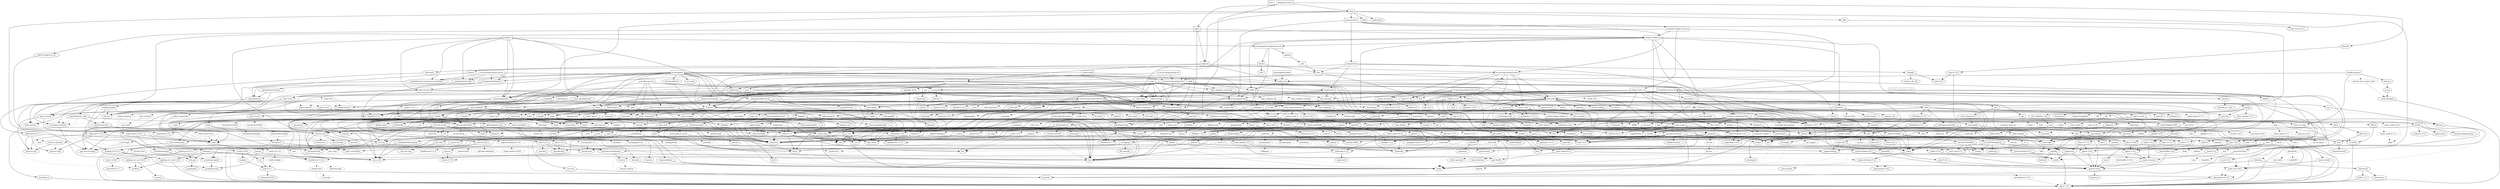 digraph {
    0 [ label = "tests" shape = box]
    1 [ label = "catalyst-toolbox" shape = box]
    2 [ label = "chain-addr" shape = box]
    3 [ label = "chain-core" shape = box]
    4 [ label = "chain-ser" shape = box]
    5 [ label = "chain-crypto" shape = box]
    6 [ label = "typed-bytes" shape = box]
    7 [ label = "chain-impl-mockchain" shape = box]
    8 [ label = "cardano-legacy-address" shape = box]
    9 [ label = "chain-time" shape = box]
    10 [ label = "chain-vote" shape = box]
    11 [ label = "imhamt" shape = box]
    12 [ label = "sparse-array" shape = box]
    13 [ label = "chain-storage" shape = box]
    14 [ label = "jcli" shape = box]
    15 [ label = "jormungandr-lib" shape = box]
    16 [ label = "jormungandr-automation" shape = box]
    17 [ label = "jortestkit" shape = box]
    18 [ label = "jormungandr-integration-tests" shape = box]
    19 [ label = "hersir" shape = box]
    20 [ label = "thor" shape = box]
    21 [ label = "loki" shape = box]
    22 [ label = "mjolnir" shape = box]
    23 [ label = "snapshot-lib" shape = box]
    24 [ label = "symmetric-cipher" shape = box]
    25 [ label = "vit-servicing-station-lib" shape = box]
    26 [ label = "event-db" shape = box]
    27 [ label = "vit-servicing-station-tests" shape = box]
    28 [ label = "wallet" shape = box]
    29 [ label = "chain-path-derivation" shape = box]
    30 [ label = "hdkeygen" shape = box]
    31 [ label = "chain-network" shape = box]
    32 [ label = "jormungandrwallet" shape = box]
    33 [ label = "wallet-core" shape = box]
    34 [ label = "wallet-wasm-js" shape = box]
    35 [ label = "wallet-uniffi" shape = box]
    36 [ label = "jormungandr" shape = box]
    37 [ label = "explorer" shape = box]
    38 [ label = "settings" shape = box]
    39 [ label = "blockchain" shape = box]
    40 [ label = "vit-servicing-station-cli" shape = box]
    41 [ label = "vit-servicing-station-server" shape = box]
    42 [ label = "iapyx" shape = box]
    43 [ label = "valgrind" shape = box]
    44 [ label = "vitup" shape = box]
    45 [ label = "mainnet-lib" shape = box]
    46 [ label = "mainnet-tools" shape = box]
    47 [ label = "scheduler-service-lib" shape = box]
    48 [ label = "signals-handler" shape = box]
    49 [ label = "snapshot-trigger-service" shape = box]
    50 [ label = "voting_tools_rs" shape = box]
    51 [ label = "integration-tests" shape = box]
    52 [ label = "cat-data-service" shape = box]
    53 [ label = "audit" shape = box]
    54 [ label = "vit-servicing-station-cli-f10" shape = box]
    55 [ label = "vit-servicing-station-lib-f10" shape = box]
    56 [ label = "vit-servicing-station-server-f10" shape = box]
    57 [ label = "vit-servicing-station-tests-f10" shape = box]
    58 [ label = "sign" shape = box]
    59 [ label = "assert_fs" ]
    60 [ label = "bech32 0.8.1" ]
    61 [ label = "clap 4.5.0" ]
    62 [ label = "color-eyre" ]
    63 [ label = "csv" ]
    64 [ label = "fraction" ]
    65 [ label = "futures" ]
    66 [ label = "gag" ]
    67 [ label = "governor" ]
    68 [ label = "graphql_client" ]
    69 [ label = "hex" ]
    70 [ label = "image" ]
    71 [ label = "itertools 0.10.5" ]
    72 [ label = "once_cell" ]
    73 [ label = "qrcode" ]
    74 [ label = "quircs" ]
    75 [ label = "rand 0.8.5" ]
    76 [ label = "rand_chacha 0.3.1" ]
    77 [ label = "rayon" ]
    78 [ label = "regex" ]
    79 [ label = "reqwest" ]
    80 [ label = "rust_decimal" ]
    81 [ label = "serde" ]
    82 [ label = "serde_json" ]
    83 [ label = "serde_yaml 0.9.31" ]
    84 [ label = "sscanf" ]
    85 [ label = "thiserror" ]
    86 [ label = "time" ]
    87 [ label = "tokio" ]
    88 [ label = "tracing" ]
    89 [ label = "tracing-subscriber" ]
    90 [ label = "url" ]
    91 [ label = "cryptoxide 0.4.4" ]
    92 [ label = "proptest" ]
    93 [ label = "quickcheck" ]
    94 [ label = "curve25519-dalek-ng" ]
    95 [ label = "ed25519-bip32 0.4.1" ]
    96 [ label = "ed25519-dalek" ]
    97 [ label = "generic-array" ]
    98 [ label = "rand_core 0.6.4" ]
    99 [ label = "sha2 0.10.8" ]
    100 [ label = "lazy_static" ]
    101 [ label = "strum 0.24.1" ]
    102 [ label = "cbor_event" ]
    103 [ label = "base64 0.21.7" ]
    104 [ label = "const_format" ]
    105 [ label = "criterion" style = dashed]
    106 [ label = "data-pile" ]
    107 [ label = "sled" ]
    108 [ label = "tempfile" ]
    109 [ label = "base64 0.13.1" ]
    110 [ label = "bincode" ]
    111 [ label = "bytes" ]
    112 [ label = "clap_complete" ]
    113 [ label = "gtmpl" ]
    114 [ label = "rpassword" ]
    115 [ label = "serde_yaml 0.8.26" ]
    116 [ label = "http 0.2.11" ]
    117 [ label = "humantime" ]
    118 [ label = "parity-multiaddr" ]
    119 [ label = "serde_with" ]
    120 [ label = "assert_cmd" ]
    121 [ label = "bytesize" ]
    122 [ label = "custom_debug" ]
    123 [ label = "flate2" ]
    124 [ label = "fs_extra" ]
    125 [ label = "json" ]
    126 [ label = "keynesis" ]
    127 [ label = "log" ]
    128 [ label = "netstat2" ]
    129 [ label = "os_info" ]
    130 [ label = "poldercast" ]
    131 [ label = "predicates 2.1.5" ]
    132 [ label = "prost 0.9.0" ]
    133 [ label = "semver" ]
    134 [ label = "sysinfo" ]
    135 [ label = "tar" ]
    136 [ label = "tokio-stream" ]
    137 [ label = "tonic 0.6.2" ]
    138 [ label = "warp" ]
    139 [ label = "zip" ]
    140 [ label = "console" ]
    141 [ label = "dialoguer" ]
    142 [ label = "indicatif" ]
    143 [ label = "sha-1" ]
    144 [ label = "sha2 0.9.9" ]
    145 [ label = "bech32 0.7.3" ]
    146 [ label = "yaml-rust" ]
    147 [ label = "ctrlc" ]
    148 [ label = "slave-pool" ]
    149 [ label = "cocoon" ]
    150 [ label = "dirs" ]
    151 [ label = "serde_test" style = dashed]
    152 [ label = "zeroize" ]
    153 [ label = "diesel" ]
    154 [ label = "diesel_migrations" ]
    155 [ label = "dotenv" ]
    156 [ label = "http-zipkin" ]
    157 [ label = "notify" ]
    158 [ label = "r2d2" ]
    159 [ label = "simplelog 0.8.0" ]
    160 [ label = "tracing-futures" ]
    161 [ label = "bb8" ]
    162 [ label = "bb8-postgres" ]
    163 [ label = "chrono" ]
    164 [ label = "dotenvy" ]
    165 [ label = "tokio-postgres" ]
    166 [ label = "cfg-if 0.1.10" ]
    167 [ label = "dyn-clone" ]
    168 [ label = "fake" ]
    169 [ label = "hyper" ]
    170 [ label = "postgres" ]
    171 [ label = "pretty_assertions" ]
    172 [ label = "rand 0.7.3" ]
    173 [ label = "rand_core 0.5.1" ]
    174 [ label = "refinery" ]
    175 [ label = "hashlink" ]
    176 [ label = "http-body" ]
    177 [ label = "pin-project" ]
    178 [ label = "clear_on_drop" ]
    179 [ label = "console_error_panic_hook" style = dashed]
    180 [ label = "getrandom 0.2.12" ]
    181 [ label = "js-sys" ]
    182 [ label = "wasm-bindgen" ]
    183 [ label = "web-sys" ]
    184 [ label = "uniffi" ]
    185 [ label = "arc-swap" ]
    186 [ label = "jsonrpsee-core" ]
    187 [ label = "jsonrpsee-http-server" ]
    188 [ label = "linked-hash-map" ]
    189 [ label = "local-ip-address" ]
    190 [ label = "lru" ]
    191 [ label = "opentelemetry" ]
    192 [ label = "opentelemetry-otlp" ]
    193 [ label = "opentelemetry-semantic-conventions" ]
    194 [ label = "prometheus" style = dashed]
    195 [ label = "tokio-util 0.6.10" ]
    196 [ label = "tracing-appender" ]
    197 [ label = "tracing-opentelemetry" ]
    198 [ label = "trust-dns-resolver" ]
    199 [ label = "anyhow" ]
    200 [ label = "async-graphql" ]
    201 [ label = "async-graphql-warp" ]
    202 [ label = "futures-channel" ]
    203 [ label = "futures-util" ]
    204 [ label = "ed25519-bip32 0.3.2" ]
    205 [ label = "prettytable-rs" ]
    206 [ label = "warp-reverse-proxy" ]
    207 [ label = "diffy" ]
    208 [ label = "glob" ]
    209 [ label = "path-slash" ]
    210 [ label = "rustls 0.20.9" ]
    211 [ label = "rustls-pemfile" ]
    212 [ label = "tempdir" ]
    213 [ label = "tokio-rustls 0.23.4" ]
    214 [ label = "uuid 0.8.2" ]
    215 [ label = "walkdir" ]
    216 [ label = "cardano-serialization-lib" ]
    217 [ label = "pharos" ]
    218 [ label = "job_scheduler_ng" ]
    219 [ label = "num-traits" ]
    220 [ label = "uuid 1.7.0" ]
    221 [ label = "bytekind" ]
    222 [ label = "cddl" ]
    223 [ label = "ciborium" ]
    224 [ label = "dashmap" ]
    225 [ label = "microtype" ]
    226 [ label = "nonempty" ]
    227 [ label = "validity" ]
    228 [ label = "cfg-if 1.0.0" ]
    229 [ label = "libmath" ]
    230 [ label = "rand_chacha 0.2.2" ]
    231 [ label = "axum" ]
    232 [ label = "metrics" ]
    233 [ label = "metrics-exporter-prometheus" ]
    234 [ label = "tower-http" ]
    235 [ label = "clap_complete_command" ]
    236 [ label = "base64 0.12.3" ]
    237 [ label = "structopt" ]
    238 [ label = "itertools 0.9.0" ]
    239 [ label = "strum 0.21.0" ]
    240 [ label = "anstyle" ]
    241 [ label = "doc-comment" ]
    242 [ label = "globwalk" ]
    243 [ label = "predicates 3.1.0" ]
    244 [ label = "predicates-core" ]
    245 [ label = "predicates-tree" ]
    246 [ label = "clap_builder" ]
    247 [ label = "backtrace" ]
    248 [ label = "color-spantrace" style = dashed]
    249 [ label = "eyre" ]
    250 [ label = "indenter" ]
    251 [ label = "owo-colors" ]
    252 [ label = "tracing-error" style = dashed]
    253 [ label = "csv-core" ]
    254 [ label = "itoa" ]
    255 [ label = "ryu" ]
    256 [ label = "num" ]
    257 [ label = "futures-core" ]
    258 [ label = "futures-executor" ]
    259 [ label = "futures-io" ]
    260 [ label = "futures-sink" ]
    261 [ label = "futures-task" ]
    262 [ label = "filedescriptor" ]
    263 [ label = "futures-timer" style = dashed]
    264 [ label = "no-std-compat" ]
    265 [ label = "nonzero_ext" ]
    266 [ label = "parking_lot 0.12.1" ]
    267 [ label = "smallvec" ]
    268 [ label = "bytemuck" ]
    269 [ label = "byteorder" ]
    270 [ label = "color_quant" ]
    271 [ label = "gif" style = dashed]
    272 [ label = "jpeg-decoder" style = dashed]
    273 [ label = "num-iter" ]
    274 [ label = "num-rational 0.3.2" ]
    275 [ label = "png" style = dashed]
    276 [ label = "scoped_threadpool" style = dashed]
    277 [ label = "tiff" style = dashed]
    278 [ label = "either" ]
    279 [ label = "checked_int_cast" ]
    280 [ label = "ppv-lite86" ]
    281 [ label = "rayon-core" ]
    282 [ label = "aho-corasick" ]
    283 [ label = "memchr" ]
    284 [ label = "regex-automata 0.4.5" ]
    285 [ label = "regex-syntax 0.8.2" ]
    286 [ label = "serde_urlencoded" ]
    287 [ label = "sync_wrapper" ]
    288 [ label = "tower-service" ]
    289 [ label = "arrayvec 0.7.4" ]
    290 [ label = "borsh" style = dashed]
    291 [ label = "rkyv" style = dashed]
    292 [ label = "indexmap 2.2.3" ]
    293 [ label = "unsafe-libyaml" ]
    294 [ label = "deranged" ]
    295 [ label = "num-conv" ]
    296 [ label = "powerfmt" ]
    297 [ label = "time-core" ]
    298 [ label = "mio" style = dashed]
    299 [ label = "num_cpus" style = dashed]
    300 [ label = "pin-project-lite" ]
    301 [ label = "tracing-core" ]
    302 [ label = "matchers" style = dashed]
    303 [ label = "nu-ansi-term" style = dashed]
    304 [ label = "sharded-slab" style = dashed]
    305 [ label = "thread_local" style = dashed]
    306 [ label = "tracing-log 0.2.0" style = dashed]
    307 [ label = "tracing-serde" style = dashed]
    308 [ label = "form_urlencoded" ]
    309 [ label = "idna 0.5.0" ]
    310 [ label = "percent-encoding" ]
    311 [ label = "bit-set" style = dashed]
    312 [ label = "bit-vec" style = dashed]
    313 [ label = "bitflags 2.4.2" ]
    314 [ label = "rand_xorshift" ]
    315 [ label = "rusty-fork" style = dashed]
    316 [ label = "unarray" ]
    317 [ label = "env_logger" style = dashed]
    318 [ label = "digest 0.9.0" ]
    319 [ label = "subtle-ng" ]
    320 [ label = "curve25519-dalek" ]
    321 [ label = "ed25519" ]
    322 [ label = "typenum" ]
    323 [ label = "digest 0.10.7" ]
    324 [ label = "atty" style = dashed]
    325 [ label = "cast" style = dashed]
    326 [ label = "clap 2.34.0" ]
    327 [ label = "criterion-plot" style = dashed]
    328 [ label = "oorandom" style = dashed]
    329 [ label = "plotters" style = dashed]
    330 [ label = "serde_cbor" style = dashed]
    331 [ label = "tinytemplate" style = dashed]
    332 [ label = "memmap2" ]
    333 [ label = "crc32fast" ]
    334 [ label = "crossbeam-epoch" ]
    335 [ label = "crossbeam-utils" ]
    336 [ label = "fxhash" ]
    337 [ label = "libc" ]
    338 [ label = "parking_lot 0.11.2" ]
    339 [ label = "fastrand" ]
    340 [ label = "gtmpl_value" ]
    341 [ label = "indexmap 1.9.3" ]
    342 [ label = "fnv" ]
    343 [ label = "arrayref" ]
    344 [ label = "bs58" ]
    345 [ label = "data-encoding" ]
    346 [ label = "multihash" ]
    347 [ label = "static_assertions" ]
    348 [ label = "unsigned-varint 0.7.2" ]
    349 [ label = "bstr" ]
    350 [ label = "wait-timeout" ]
    351 [ label = "miniz_oxide 0.7.2" style = dashed]
    352 [ label = "cryptoxide 0.3.6" ]
    353 [ label = "bitflags 1.3.2" ]
    354 [ label = "difflib" style = dashed]
    355 [ label = "float-cmp" style = dashed]
    356 [ label = "normalize-line-endings" style = dashed]
    357 [ label = "filetime" ]
    358 [ label = "tokio-util 0.7.10" ]
    359 [ label = "async-stream" ]
    360 [ label = "h2" style = dashed]
    361 [ label = "hyper-timeout" style = dashed]
    362 [ label = "tower" ]
    363 [ label = "tower-layer" ]
    364 [ label = "headers" ]
    365 [ label = "mime" ]
    366 [ label = "mime_guess" ]
    367 [ label = "multer" ]
    368 [ label = "scoped-tls" ]
    369 [ label = "tokio-rustls 0.24.1" style = dashed]
    370 [ label = "tokio-tungstenite" style = dashed]
    371 [ label = "aes 0.8.4" style = dashed]
    372 [ label = "bzip2" style = dashed]
    373 [ label = "constant_time_eq" style = dashed]
    374 [ label = "hmac 0.12.1" ]
    375 [ label = "pbkdf2 0.11.0" style = dashed]
    376 [ label = "sha1" ]
    377 [ label = "zstd" style = dashed]
    378 [ label = "unicode-width" ]
    379 [ label = "shell-words" ]
    380 [ label = "number_prefix" ]
    381 [ label = "block-buffer 0.9.0" ]
    382 [ label = "opaque-debug" ]
    383 [ label = "crossbeam-channel" ]
    384 [ label = "aes-gcm" ]
    385 [ label = "chacha20poly1305" ]
    386 [ label = "hmac 0.11.0" ]
    387 [ label = "pbkdf2 0.9.0" ]
    388 [ label = "dirs-sys" ]
    389 [ label = "libsqlite3-sys" style = dashed]
    390 [ label = "pq-sys" style = dashed]
    391 [ label = "migrations_internals" ]
    392 [ label = "zipkin" ]
    393 [ label = "scheduled-thread-pool" ]
    394 [ label = "termcolor" ]
    395 [ label = "fallible-iterator" ]
    396 [ label = "phf" ]
    397 [ label = "postgres-protocol" ]
    398 [ label = "postgres-types" ]
    399 [ label = "whoami" ]
    400 [ label = "deunicode" ]
    401 [ label = "http 1.0.0" style = dashed]
    402 [ label = "url-escape" style = dashed]
    403 [ label = "httparse" ]
    404 [ label = "httpdate" ]
    405 [ label = "socket2" style = dashed]
    406 [ label = "want" ]
    407 [ label = "ansi_term 0.11.0" ]
    408 [ label = "difference" ]
    409 [ label = "getrandom 0.1.16" style = dashed]
    410 [ label = "refinery-core" ]
    411 [ label = "hashbrown 0.14.3" ]
    412 [ label = "camino" ]
    413 [ label = "cargo_metadata" ]
    414 [ label = "beef" ]
    415 [ label = "jsonrpsee-types" ]
    416 [ label = "rustc-hash" style = dashed]
    417 [ label = "globset" ]
    418 [ label = "unicase" ]
    419 [ label = "hashbrown 0.12.3" ]
    420 [ label = "opentelemetry_api" ]
    421 [ label = "opentelemetry_sdk" ]
    422 [ label = "opentelemetry-proto" ]
    423 [ label = "prost 0.11.9" style = dashed]
    424 [ label = "tonic 0.8.3" style = dashed]
    425 [ label = "protobuf" style = dashed]
    426 [ label = "slab" style = dashed]
    427 [ label = "tracing-log 0.1.4" style = dashed]
    428 [ label = "lru-cache" ]
    429 [ label = "resolv-conf" style = dashed]
    430 [ label = "trust-dns-proto" ]
    431 [ label = "async-graphql-parser" ]
    432 [ label = "async-graphql-value" ]
    433 [ label = "fast_chemail" style = dashed]
    434 [ label = "pin-utils" ]
    435 [ label = "encode_unicode" ]
    436 [ label = "is-terminal" ]
    437 [ label = "term" ]
    438 [ label = "ansi_term 0.12.1" ]
    439 [ label = "ring 0.16.20" ]
    440 [ label = "sct" ]
    441 [ label = "webpki" ]
    442 [ label = "rand 0.4.6" ]
    443 [ label = "remove_dir_all" ]
    444 [ label = "same-file" ]
    445 [ label = "num-bigint" ]
    446 [ label = "num-integer" ]
    447 [ label = "schemars" ]
    448 [ label = "cron" ]
    449 [ label = "libm" style = dashed]
    450 [ label = "abnf_to_pest" ]
    451 [ label = "base16" ]
    452 [ label = "base64-url" style = dashed]
    453 [ label = "clap 3.2.25" style = dashed]
    454 [ label = "codespan-reporting" ]
    455 [ label = "hexf-parse" ]
    456 [ label = "itertools 0.11.0" ]
    457 [ label = "lexical-core" ]
    458 [ label = "pest_meta" ]
    459 [ label = "pest_vm" ]
    460 [ label = "regex-syntax 0.7.5" style = dashed]
    461 [ label = "simplelog 0.12.1" ]
    462 [ label = "uriparse" style = dashed]
    463 [ label = "ciborium-io" ]
    464 [ label = "ciborium-ll" ]
    465 [ label = "lock_api" ]
    466 [ label = "parking_lot_core 0.9.9" ]
    467 [ label = "secrecy" style = dashed]
    468 [ label = "rand 0.3.23" ]
    469 [ label = "axum-core" ]
    470 [ label = "matchit" ]
    471 [ label = "serde_path_to_error" style = dashed]
    472 [ label = "ahash 0.7.8" ]
    473 [ label = "ipnet" ]
    474 [ label = "metrics-util" ]
    475 [ label = "quanta" ]
    476 [ label = "http-range-header" ]
    477 [ label = "clap_complete_fig" style = dashed]
    478 [ label = "clap_complete_nushell" style = dashed]
    479 [ label = "ignore" ]
    480 [ label = "termtree" ]
    481 [ label = "anstream" style = dashed]
    482 [ label = "clap_lex 0.7.0" ]
    483 [ label = "strsim 0.11.0" style = dashed]
    484 [ label = "rustc-demangle" ]
    485 [ label = "num-complex" ]
    486 [ label = "num-rational 0.4.1" ]
    487 [ label = "weezl" style = dashed]
    488 [ label = "deflate" style = dashed]
    489 [ label = "miniz_oxide 0.3.7" style = dashed]
    490 [ label = "miniz_oxide 0.4.4" style = dashed]
    491 [ label = "crossbeam-deque" ]
    492 [ label = "bitvec" style = dashed]
    493 [ label = "bytecheck" style = dashed]
    494 [ label = "ptr_meta" style = dashed]
    495 [ label = "rend" style = dashed]
    496 [ label = "seahash" style = dashed]
    497 [ label = "tinyvec" ]
    498 [ label = "equivalent" ]
    499 [ label = "regex-automata 0.1.10" style = dashed]
    500 [ label = "overload" style = dashed]
    501 [ label = "unicode-bidi" ]
    502 [ label = "unicode-normalization" ]
    503 [ label = "quick-error" style = dashed]
    504 [ label = "subtle" ]
    505 [ label = "signature" ]
    506 [ label = "block-buffer 0.10.4" style = dashed]
    507 [ label = "crypto-common" ]
    508 [ label = "strsim 0.8.0" style = dashed]
    509 [ label = "textwrap 0.11.0" ]
    510 [ label = "vec_map" style = dashed]
    511 [ label = "plotters-backend" style = dashed]
    512 [ label = "plotters-svg" style = dashed]
    513 [ label = "half 1.8.2" style = dashed]
    514 [ label = "instant" ]
    515 [ label = "parking_lot_core 0.8.6" ]
    516 [ label = "unsigned-varint 0.5.1" ]
    517 [ label = "adler" style = dashed]
    518 [ label = "tokio-io-timeout" style = dashed]
    519 [ label = "headers-core" ]
    520 [ label = "encoding_rs" ]
    521 [ label = "spin" ]
    522 [ label = "rustls 0.21.10" style = dashed]
    523 [ label = "tungstenite" style = dashed]
    524 [ label = "cipher 0.4.4" ]
    525 [ label = "bzip2-sys" style = dashed]
    526 [ label = "password-hash" style = dashed]
    527 [ label = "zstd-safe" style = dashed]
    528 [ label = "aead 0.4.3" ]
    529 [ label = "aes 0.7.5" style = dashed]
    530 [ label = "cipher 0.3.0" ]
    531 [ label = "ctr" ]
    532 [ label = "ghash" ]
    533 [ label = "aead 0.5.2" ]
    534 [ label = "chacha20" ]
    535 [ label = "poly1305" ]
    536 [ label = "crypto-mac" ]
    537 [ label = "lazycell" ]
    538 [ label = "zipkin-types" ]
    539 [ label = "phf_shared" ]
    540 [ label = "md-5" ]
    541 [ label = "stringprep" ]
    542 [ label = "try-lock" ]
    543 [ label = "siphasher 1.0.0" ]
    544 [ label = "toml" ]
    545 [ label = "ahash 0.8.8" style = dashed]
    546 [ label = "allocator-api2" style = dashed]
    547 [ label = "cargo-platform" ]
    548 [ label = "hostname" style = dashed]
    549 [ label = "idna 0.2.3" ]
    550 [ label = "pest" ]
    551 [ label = "ascii_utils" style = dashed]
    552 [ label = "dirs-next" ]
    553 [ label = "untrusted 0.7.1" ]
    554 [ label = "ring 0.17.7" ]
    555 [ label = "untrusted 0.9.0" ]
    556 [ label = "nom" ]
    557 [ label = "abnf" ]
    558 [ label = "pretty" ]
    559 [ label = "clap_lex 0.2.4" style = dashed]
    560 [ label = "strsim 0.10.0" style = dashed]
    561 [ label = "textwrap 0.16.0" style = dashed]
    562 [ label = "lexical-parse-float" style = dashed]
    563 [ label = "lexical-parse-integer" style = dashed]
    564 [ label = "lexical-util" ]
    565 [ label = "lexical-write-float" style = dashed]
    566 [ label = "lexical-write-integer" style = dashed]
    567 [ label = "half 2.3.1" ]
    568 [ label = "scopeguard" ]
    569 [ label = "atomic-shim" style = dashed]
    570 [ label = "hashbrown 0.11.2" style = dashed]
    571 [ label = "sketches-ddsketch" style = dashed]
    572 [ label = "anstyle-parse" style = dashed]
    573 [ label = "anstyle-query" style = dashed]
    574 [ label = "colorchoice" style = dashed]
    575 [ label = "utf8parse" style = dashed]
    576 [ label = "adler32" style = dashed]
    577 [ label = "funty" style = dashed]
    578 [ label = "radium" style = dashed]
    579 [ label = "tap" style = dashed]
    580 [ label = "wyz" style = dashed]
    581 [ label = "simdutf8" style = dashed]
    582 [ label = "tinyvec_macros" style = dashed]
    583 [ label = "regex-syntax 0.6.29" style = dashed]
    584 [ label = "rustls-webpki" style = dashed]
    585 [ label = "utf-8" style = dashed]
    586 [ label = "inout" ]
    587 [ label = "base64ct" style = dashed]
    588 [ label = "zstd-sys" style = dashed]
    589 [ label = "polyval" ]
    590 [ label = "universal-hash 0.5.1" ]
    591 [ label = "siphasher 0.3.11" ]
    592 [ label = "finl_unicode" ]
    593 [ label = "serde_spanned" ]
    594 [ label = "toml_datetime" ]
    595 [ label = "toml_edit" style = dashed]
    596 [ label = "zerocopy" style = dashed]
    597 [ label = "match_cfg" style = dashed]
    598 [ label = "matches" ]
    599 [ label = "ucd-trie" ]
    600 [ label = "dirs-sys-next" ]
    601 [ label = "minimal-lexical" ]
    602 [ label = "abnf-core" ]
    603 [ label = "arrayvec 0.5.2" ]
    604 [ label = "typed-arena" ]
    605 [ label = "unicode-segmentation" ]
    606 [ label = "os_str_bytes" style = dashed]
    607 [ label = "universal-hash 0.4.1" ]
    608 [ label = "winnow" style = dashed]
    1 -> 62 [ ]
    1 -> 66 [ ]
    1 -> 67 [ ]
    1 -> 18 [ ]
    1 -> 73 [ ]
    1 -> 74 [ ]
    1 -> 84 [ ]
    1 -> 24 [ ]
    1 -> 25 [ style = dotted]
    1 -> 28 [ ]
    2 -> 3 [ ]
    2 -> 5 [ ]
    3 -> 4 [ ]
    4 -> 85 [ ]
    5 -> 60 [ ]
    5 -> 94 [ ]
    5 -> 95 [ ]
    5 -> 96 [ ]
    5 -> 69 [ ]
    5 -> 92 [ style = dotted]
    5 -> 93 [ style = dotted]
    5 -> 77 [ ]
    5 -> 99 [ ]
    5 -> 6 [ ]
    7 -> 8 [ ]
    7 -> 2 [ ]
    7 -> 9 [ ]
    7 -> 10 [ ]
    7 -> 11 [ ]
    7 -> 12 [ ]
    7 -> 101 [ ]
    7 -> 88 [ ]
    8 -> 102 [ ]
    8 -> 95 [ ]
    9 -> 3 [ ]
    9 -> 92 [ style = dotted]
    9 -> 93 [ style = dotted]
    10 -> 103 [ ]
    10 -> 3 [ ]
    10 -> 5 [ ]
    10 -> 104 [ ]
    11 -> 92 [ style = dotted]
    11 -> 85 [ ]
    13 -> 105 [ style = dotted]
    13 -> 106 [ ]
    13 -> 98 [ style = dotted]
    13 -> 107 [ ]
    13 -> 108 [ style = dotted]
    13 -> 85 [ ]
    14 -> 110 [ ]
    14 -> 112 [ ]
    14 -> 113 [ ]
    14 -> 15 [ ]
    14 -> 79 [ ]
    14 -> 114 [ ]
    14 -> 115 [ ]
    15 -> 7 [ ]
    15 -> 116 [ ]
    15 -> 117 [ ]
    15 -> 118 [ ]
    15 -> 119 [ ]
    16 -> 120 [ ]
    16 -> 13 [ ]
    16 -> 68 [ ]
    16 -> 14 [ ]
    16 -> 17 [ ]
    16 -> 125 [ ]
    16 -> 128 [ ]
    16 -> 130 [ ]
    16 -> 137 [ ]
    16 -> 89 [ ]
    17 -> 59 [ ]
    17 -> 109 [ ]
    17 -> 60 [ ]
    17 -> 121 [ ]
    17 -> 63 [ ]
    17 -> 122 [ ]
    17 -> 141 [ ]
    17 -> 124 [ ]
    17 -> 69 [ ]
    17 -> 117 [ ]
    17 -> 142 [ ]
    17 -> 129 [ ]
    17 -> 131 [ ]
    17 -> 79 [ ]
    17 -> 133 [ ]
    17 -> 115 [ ]
    17 -> 143 [ ]
    17 -> 144 [ ]
    17 -> 134 [ ]
    17 -> 135 [ ]
    17 -> 138 [ ]
    17 -> 139 [ ]
    18 -> 145 [ ]
    18 -> 19 [ ]
    18 -> 22 [ ]
    19 -> 147 [ ]
    19 -> 148 [ ]
    19 -> 20 [ ]
    20 -> 149 [ ]
    20 -> 150 [ ]
    20 -> 16 [ ]
    21 -> 20 [ ]
    22 -> 21 [ ]
    23 -> 64 [ ]
    23 -> 15 [ ]
    23 -> 79 [ ]
    23 -> 80 [ ]
    23 -> 151 [ style = dotted]
    23 -> 83 [ ]
    24 -> 91 [ ]
    24 -> 75 [ ]
    24 -> 85 [ ]
    24 -> 152 [ ]
    25 -> 61 [ ]
    25 -> 154 [ ]
    25 -> 155 [ ]
    25 -> 26 [ ]
    25 -> 156 [ ]
    25 -> 71 [ ]
    25 -> 157 [ ]
    25 -> 159 [ ]
    25 -> 23 [ ]
    25 -> 160 [ ]
    25 -> 89 [ ]
    25 -> 138 [ ]
    26 -> 162 [ ]
    26 -> 164 [ ]
    26 -> 80 [ ]
    26 -> 85 [ ]
    27 -> 120 [ ]
    27 -> 166 [ ]
    27 -> 167 [ ]
    27 -> 168 [ ]
    27 -> 17 [ ]
    27 -> 171 [ ]
    27 -> 174 [ ]
    27 -> 25 [ ]
    28 -> 175 [ ]
    28 -> 30 [ ]
    28 -> 71 [ ]
    28 -> 15 [ ]
    29 -> 85 [ ]
    30 -> 8 [ ]
    30 -> 2 [ ]
    30 -> 29 [ ]
    31 -> 5 [ ]
    31 -> 65 [ ]
    31 -> 85 [ ]
    31 -> 137 [ ]
    32 -> 33 [ ]
    33 -> 145 [ ]
    33 -> 24 [ ]
    33 -> 28 [ ]
    34 -> 178 [ ]
    34 -> 179 [ style = dotted]
    34 -> 33 [ ]
    34 -> 183 [ ]
    35 -> 184 [ ]
    35 -> 33 [ ]
    36 -> 185 [ ]
    36 -> 31 [ ]
    36 -> 13 [ ]
    36 -> 61 [ ]
    36 -> 156 [ ]
    36 -> 15 [ ]
    36 -> 187 [ ]
    36 -> 189 [ ]
    36 -> 192 [ ]
    36 -> 193 [ ]
    36 -> 130 [ ]
    36 -> 194 [ style = dotted]
    36 -> 79 [ ]
    36 -> 115 [ ]
    36 -> 196 [ ]
    36 -> 197 [ ]
    36 -> 198 [ ]
    36 -> 138 [ ]
    37 -> 199 [ ]
    37 -> 201 [ ]
    37 -> 31 [ ]
    37 -> 156 [ ]
    37 -> 18 [ ]
    37 -> 192 [ ]
    37 -> 193 [ ]
    37 -> 196 [ ]
    37 -> 197 [ ]
    38 -> 107 [ ]
    38 -> 85 [ ]
    39 -> 7 [ ]
    39 -> 190 [ ]
    40 -> 63 [ ]
    40 -> 25 [ ]
    41 -> 192 [ ]
    41 -> 193 [ ]
    41 -> 196 [ ]
    41 -> 197 [ ]
    41 -> 25 [ ]
    42 -> 1 [ ]
    42 -> 204 [ ]
    42 -> 205 [ ]
    42 -> 43 [ ]
    43 -> 16 [ ]
    43 -> 27 [ ]
    43 -> 33 [ ]
    43 -> 206 [ ]
    44 -> 207 [ ]
    44 -> 208 [ ]
    44 -> 46 [ ]
    44 -> 209 [ ]
    44 -> 213 [ ]
    44 -> 196 [ ]
    44 -> 214 [ ]
    44 -> 43 [ ]
    45 -> 216 [ ]
    45 -> 217 [ ]
    45 -> 23 [ ]
    45 -> 212 [ ]
    45 -> 20 [ ]
    46 -> 218 [ ]
    46 -> 45 [ ]
    46 -> 205 [ ]
    46 -> 49 [ ]
    46 -> 27 [ ]
    47 -> 163 [ ]
    47 -> 61 [ ]
    47 -> 65 [ ]
    47 -> 17 [ ]
    47 -> 220 [ ]
    48 -> 65 [ ]
    48 -> 87 [ ]
    49 -> 1 [ ]
    49 -> 47 [ ]
    49 -> 48 [ ]
    49 -> 50 [ ]
    50 -> 221 [ ]
    50 -> 216 [ ]
    50 -> 222 [ ]
    50 -> 61 [ ]
    50 -> 62 [ ]
    50 -> 224 [ ]
    50 -> 150 [ ]
    50 -> 225 [ ]
    50 -> 226 [ ]
    50 -> 92 [ ]
    50 -> 77 [ ]
    50 -> 80 [ ]
    50 -> 227 [ ]
    51 -> 42 [ ]
    51 -> 229 [ ]
    51 -> 230 [ ]
    51 -> 44 [ ]
    52 -> 231 [ ]
    52 -> 61 [ ]
    52 -> 26 [ ]
    52 -> 233 [ ]
    52 -> 119 [ ]
    52 -> 234 [ ]
    52 -> 89 [ ]
    53 -> 13 [ ]
    53 -> 235 [ ]
    53 -> 62 [ ]
    53 -> 115 [ ]
    53 -> 28 [ ]
    54 -> 63 [ ]
    54 -> 172 [ ]
    54 -> 108 [ ]
    54 -> 55 [ ]
    55 -> 236 [ ]
    55 -> 154 [ ]
    55 -> 155 [ ]
    55 -> 156 [ ]
    55 -> 238 [ ]
    55 -> 157 [ ]
    55 -> 159 [ ]
    55 -> 237 [ ]
    55 -> 239 [ ]
    55 -> 160 [ ]
    55 -> 89 [ ]
    55 -> 138 [ ]
    56 -> 196 [ ]
    56 -> 55 [ ]
    57 -> 120 [ ]
    57 -> 166 [ ]
    57 -> 7 [ ]
    57 -> 167 [ ]
    57 -> 168 [ ]
    57 -> 17 [ ]
    57 -> 171 [ ]
    57 -> 55 [ ]
    58 -> 13 [ ]
    58 -> 235 [ ]
    58 -> 62 [ ]
    58 -> 15 [ ]
    58 -> 79 [ ]
    58 -> 115 [ ]
    59 -> 241 [ ]
    59 -> 242 [ ]
    59 -> 243 [ ]
    59 -> 245 [ ]
    59 -> 108 [ ]
    61 -> 246 [ ]
    62 -> 247 [ ]
    62 -> 248 [ style = dotted]
    62 -> 249 [ ]
    63 -> 253 [ ]
    63 -> 254 [ ]
    63 -> 255 [ ]
    63 -> 81 [ ]
    64 -> 100 [ style = dotted]
    64 -> 256 [ ]
    65 -> 258 [ style = dotted]
    66 -> 262 [ ]
    66 -> 108 [ ]
    67 -> 65 [ style = dotted]
    67 -> 263 [ style = dotted]
    67 -> 264 [ ]
    67 -> 265 [ ]
    67 -> 266 [ ]
    67 -> 75 [ style = dotted]
    68 -> 82 [ ]
    70 -> 268 [ ]
    70 -> 271 [ style = dotted]
    70 -> 273 [ ]
    70 -> 274 [ ]
    70 -> 275 [ style = dotted]
    70 -> 276 [ style = dotted]
    70 -> 277 [ style = dotted]
    71 -> 278 [ ]
    73 -> 279 [ ]
    73 -> 70 [ style = dotted]
    74 -> 219 [ ]
    74 -> 85 [ ]
    75 -> 76 [ style = dotted]
    76 -> 280 [ ]
    76 -> 98 [ ]
    77 -> 278 [ ]
    77 -> 281 [ ]
    78 -> 284 [ ]
    79 -> 103 [ ]
    79 -> 203 [ ]
    79 -> 116 [ ]
    79 -> 82 [ style = dotted]
    79 -> 286 [ ]
    79 -> 287 [ ]
    79 -> 288 [ ]
    79 -> 90 [ ]
    80 -> 289 [ ]
    80 -> 290 [ style = dotted]
    80 -> 170 [ style = dotted]
    80 -> 291 [ style = dotted]
    82 -> 254 [ ]
    82 -> 255 [ ]
    82 -> 81 [ ]
    83 -> 292 [ ]
    83 -> 254 [ ]
    83 -> 255 [ ]
    83 -> 81 [ ]
    83 -> 293 [ ]
    84 -> 104 [ ]
    84 -> 100 [ ]
    84 -> 78 [ ]
    86 -> 294 [ ]
    86 -> 254 [ style = dotted]
    86 -> 295 [ ]
    86 -> 297 [ ]
    87 -> 111 [ style = dotted]
    87 -> 298 [ style = dotted]
    87 -> 299 [ style = dotted]
    87 -> 266 [ style = dotted]
    87 -> 300 [ ]
    88 -> 127 [ style = dotted]
    88 -> 300 [ ]
    88 -> 301 [ ]
    89 -> 302 [ style = dotted]
    89 -> 303 [ style = dotted]
    89 -> 78 [ style = dotted]
    89 -> 82 [ style = dotted]
    89 -> 304 [ style = dotted]
    89 -> 267 [ style = dotted]
    89 -> 305 [ style = dotted]
    89 -> 86 [ style = dotted]
    89 -> 88 [ style = dotted]
    89 -> 306 [ style = dotted]
    89 -> 307 [ style = dotted]
    90 -> 308 [ ]
    90 -> 309 [ ]
    90 -> 81 [ style = dotted]
    92 -> 311 [ style = dotted]
    92 -> 313 [ ]
    92 -> 100 [ style = dotted]
    92 -> 219 [ ]
    92 -> 75 [ ]
    92 -> 314 [ ]
    92 -> 285 [ style = dotted]
    92 -> 315 [ style = dotted]
    92 -> 316 [ ]
    93 -> 317 [ style = dotted]
    93 -> 172 [ ]
    94 -> 269 [ ]
    94 -> 318 [ ]
    94 -> 98 [ ]
    94 -> 319 [ ]
    94 -> 152 [ ]
    95 -> 91 [ ]
    96 -> 320 [ ]
    96 -> 321 [ ]
    96 -> 172 [ style = dotted]
    96 -> 81 [ style = dotted]
    96 -> 144 [ ]
    97 -> 322 [ ]
    98 -> 180 [ style = dotted]
    99 -> 323 [ ]
    105 -> 326 [ style = dashed]
    105 -> 327 [ style = dashed]
    105 -> 63 [ style = dashed]
    105 -> 65 [ style = dotted]
    105 -> 100 [ style = dashed]
    105 -> 328 [ style = dashed]
    105 -> 329 [ style = dashed]
    105 -> 77 [ style = dashed]
    105 -> 78 [ style = dashed]
    105 -> 330 [ style = dashed]
    105 -> 331 [ style = dashed]
    105 -> 87 [ style = dotted]
    105 -> 215 [ style = dashed]
    106 -> 332 [ ]
    107 -> 333 [ ]
    107 -> 334 [ ]
    107 -> 336 [ ]
    107 -> 337 [ ]
    107 -> 127 [ ]
    107 -> 338 [ ]
    108 -> 228 [ ]
    108 -> 339 [ ]
    110 -> 81 [ ]
    111 -> 81 [ style = dotted]
    112 -> 61 [ ]
    113 -> 340 [ ]
    113 -> 71 [ ]
    113 -> 100 [ ]
    113 -> 310 [ ]
    114 -> 82 [ ]
    115 -> 341 [ ]
    115 -> 255 [ ]
    115 -> 146 [ ]
    116 -> 111 [ ]
    116 -> 342 [ ]
    116 -> 254 [ ]
    118 -> 343 [ ]
    118 -> 344 [ ]
    118 -> 269 [ ]
    118 -> 345 [ ]
    118 -> 346 [ ]
    118 -> 347 [ ]
    118 -> 348 [ ]
    118 -> 90 [ style = dotted]
    119 -> 109 [ style = dotted]
    119 -> 163 [ style = dotted]
    119 -> 69 [ style = dotted]
    119 -> 341 [ style = dotted]
    119 -> 82 [ style = dotted]
    119 -> 86 [ style = dotted]
    120 -> 349 [ ]
    120 -> 241 [ ]
    120 -> 243 [ ]
    120 -> 245 [ ]
    120 -> 350 [ ]
    123 -> 333 [ ]
    123 -> 351 [ style = dotted]
    126 -> 352 [ ]
    126 -> 69 [ ]
    126 -> 76 [ ]
    126 -> 85 [ ]
    127 -> 81 [ style = dotted]
    128 -> 353 [ ]
    128 -> 337 [ ]
    128 -> 85 [ ]
    129 -> 127 [ ]
    130 -> 126 [ ]
    130 -> 190 [ ]
    131 -> 354 [ style = dotted]
    131 -> 355 [ style = dotted]
    131 -> 71 [ ]
    131 -> 356 [ style = dotted]
    131 -> 244 [ ]
    131 -> 78 [ style = dotted]
    132 -> 111 [ ]
    133 -> 81 [ style = dotted]
    134 -> 228 [ ]
    134 -> 77 [ style = dotted]
    135 -> 357 [ ]
    136 -> 358 [ style = dotted]
    137 -> 359 [ ]
    137 -> 109 [ ]
    137 -> 361 [ style = dotted]
    137 -> 310 [ ]
    137 -> 132 [ style = dotted]
    137 -> 136 [ ]
    137 -> 195 [ ]
    137 -> 362 [ style = dotted]
    137 -> 160 [ style = dotted]
    138 -> 364 [ ]
    138 -> 169 [ ]
    138 -> 366 [ ]
    138 -> 367 [ style = dotted]
    138 -> 177 [ ]
    138 -> 211 [ ]
    138 -> 368 [ ]
    138 -> 82 [ ]
    138 -> 286 [ ]
    138 -> 369 [ style = dotted]
    138 -> 136 [ ]
    138 -> 370 [ style = dotted]
    139 -> 371 [ style = dotted]
    139 -> 269 [ ]
    139 -> 372 [ style = dotted]
    139 -> 373 [ style = dotted]
    139 -> 123 [ style = dotted]
    139 -> 375 [ style = dotted]
    139 -> 376 [ style = dotted]
    139 -> 86 [ style = dotted]
    139 -> 377 [ style = dotted]
    140 -> 100 [ ]
    140 -> 337 [ ]
    140 -> 378 [ style = dotted]
    141 -> 140 [ ]
    141 -> 379 [ ]
    141 -> 108 [ style = dotted]
    141 -> 152 [ style = dotted]
    142 -> 140 [ ]
    142 -> 380 [ ]
    142 -> 78 [ ]
    143 -> 381 [ ]
    143 -> 228 [ ]
    143 -> 318 [ ]
    143 -> 382 [ ]
    144 -> 381 [ ]
    144 -> 228 [ ]
    144 -> 318 [ ]
    144 -> 382 [ ]
    146 -> 188 [ ]
    148 -> 383 [ ]
    149 -> 384 [ ]
    149 -> 385 [ ]
    149 -> 387 [ ]
    149 -> 75 [ ]
    150 -> 388 [ ]
    151 -> 81 [ style = dashed]
    153 -> 353 [ style = dotted]
    153 -> 269 [ ]
    153 -> 163 [ style = dotted]
    153 -> 389 [ style = dotted]
    153 -> 390 [ style = dotted]
    153 -> 158 [ style = dotted]
    153 -> 82 [ style = dotted]
    154 -> 391 [ ]
    156 -> 116 [ ]
    156 -> 392 [ ]
    157 -> 353 [ ]
    157 -> 383 [ style = dotted]
    157 -> 357 [ ]
    157 -> 337 [ ]
    157 -> 215 [ ]
    158 -> 127 [ ]
    158 -> 393 [ ]
    159 -> 163 [ ]
    159 -> 127 [ ]
    159 -> 394 [ style = dotted]
    160 -> 177 [ style = dotted]
    160 -> 88 [ ]
    161 -> 203 [ ]
    161 -> 87 [ ]
    162 -> 161 [ ]
    162 -> 165 [ ]
    163 -> 219 [ ]
    163 -> 81 [ style = dotted]
    165 -> 203 [ ]
    165 -> 310 [ ]
    165 -> 396 [ ]
    165 -> 398 [ ]
    165 -> 358 [ ]
    165 -> 399 [ ]
    168 -> 163 [ style = dotted]
    168 -> 400 [ ]
    168 -> 401 [ style = dotted]
    168 -> 75 [ ]
    168 -> 402 [ style = dotted]
    169 -> 360 [ style = dotted]
    169 -> 176 [ ]
    169 -> 403 [ ]
    169 -> 404 [ ]
    169 -> 405 [ style = dotted]
    169 -> 288 [ ]
    169 -> 406 [ ]
    170 -> 165 [ ]
    171 -> 407 [ ]
    171 -> 408 [ ]
    172 -> 173 [ ]
    173 -> 409 [ style = dotted]
    174 -> 410 [ ]
    175 -> 411 [ ]
    176 -> 116 [ ]
    176 -> 300 [ ]
    179 -> 182 [ style = dashed]
    180 -> 228 [ ]
    181 -> 182 [ ]
    182 -> 228 [ ]
    183 -> 181 [ ]
    184 -> 199 [ ]
    184 -> 111 [ ]
    184 -> 413 [ ]
    184 -> 127 [ ]
    184 -> 72 [ ]
    184 -> 347 [ ]
    186 -> 289 [ style = dotted]
    186 -> 169 [ style = dotted]
    186 -> 415 [ ]
    186 -> 75 [ style = dotted]
    186 -> 416 [ style = dotted]
    187 -> 417 [ ]
    187 -> 186 [ ]
    187 -> 100 [ ]
    187 -> 418 [ ]
    189 -> 85 [ ]
    190 -> 419 [ style = dotted]
    191 -> 421 [ ]
    192 -> 422 [ ]
    193 -> 191 [ ]
    194 -> 342 [ style = dashed]
    194 -> 100 [ style = dashed]
    194 -> 283 [ style = dashed]
    194 -> 266 [ style = dashed]
    194 -> 425 [ style = dotted]
    194 -> 85 [ style = dashed]
    195 -> 257 [ ]
    195 -> 260 [ ]
    195 -> 426 [ style = dotted]
    195 -> 87 [ ]
    196 -> 383 [ ]
    196 -> 85 [ ]
    196 -> 89 [ ]
    197 -> 191 [ ]
    197 -> 427 [ style = dotted]
    197 -> 89 [ ]
    198 -> 428 [ ]
    198 -> 429 [ style = dotted]
    198 -> 430 [ ]
    200 -> 431 [ ]
    200 -> 359 [ ]
    200 -> 109 [ ]
    200 -> 433 [ style = dotted]
    200 -> 367 [ ]
    200 -> 219 [ ]
    200 -> 72 [ ]
    200 -> 78 [ ]
    200 -> 286 [ ]
    200 -> 347 [ ]
    200 -> 108 [ ]
    201 -> 200 [ ]
    201 -> 138 [ ]
    202 -> 257 [ ]
    202 -> 260 [ style = dotted]
    203 -> 202 [ style = dotted]
    203 -> 259 [ style = dotted]
    203 -> 261 [ ]
    203 -> 283 [ style = dotted]
    203 -> 300 [ ]
    203 -> 434 [ ]
    203 -> 426 [ style = dotted]
    204 -> 352 [ ]
    205 -> 63 [ style = dotted]
    205 -> 435 [ ]
    205 -> 436 [ ]
    205 -> 100 [ ]
    205 -> 437 [ ]
    205 -> 378 [ ]
    206 -> 100 [ ]
    206 -> 79 [ ]
    206 -> 138 [ ]
    207 -> 438 [ ]
    210 -> 127 [ style = dotted]
    210 -> 439 [ ]
    210 -> 440 [ ]
    210 -> 441 [ ]
    211 -> 103 [ ]
    212 -> 442 [ ]
    212 -> 443 [ ]
    213 -> 210 [ ]
    213 -> 87 [ ]
    214 -> 180 [ style = dotted]
    214 -> 81 [ style = dotted]
    215 -> 444 [ ]
    216 -> 145 [ ]
    216 -> 102 [ ]
    216 -> 178 [ ]
    216 -> 95 [ ]
    216 -> 69 [ ]
    216 -> 71 [ ]
    216 -> 188 [ ]
    216 -> 445 [ ]
    216 -> 75 [ ]
    216 -> 447 [ ]
    216 -> 144 [ ]
    217 -> 65 [ ]
    218 -> 448 [ ]
    218 -> 220 [ ]
    219 -> 449 [ style = dotted]
    220 -> 180 [ style = dotted]
    220 -> 81 [ style = dotted]
    221 -> 69 [ style = dotted]
    221 -> 81 [ ]
    221 -> 316 [ ]
    222 -> 450 [ ]
    222 -> 451 [ ]
    222 -> 452 [ style = dotted]
    222 -> 163 [ style = dotted]
    222 -> 223 [ style = dotted]
    222 -> 453 [ style = dotted]
    222 -> 454 [ ]
    222 -> 345 [ ]
    222 -> 455 [ ]
    222 -> 456 [ ]
    222 -> 457 [ ]
    222 -> 459 [ ]
    222 -> 78 [ ]
    222 -> 460 [ style = dotted]
    222 -> 82 [ style = dotted]
    222 -> 461 [ ]
    222 -> 462 [ style = dotted]
    223 -> 464 [ ]
    223 -> 81 [ ]
    224 -> 411 [ ]
    224 -> 465 [ ]
    224 -> 72 [ ]
    224 -> 466 [ ]
    225 -> 467 [ style = dotted]
    226 -> 81 [ style = dotted]
    229 -> 468 [ ]
    230 -> 280 [ ]
    230 -> 173 [ ]
    231 -> 469 [ ]
    231 -> 353 [ ]
    231 -> 169 [ ]
    231 -> 470 [ ]
    231 -> 82 [ style = dotted]
    231 -> 471 [ style = dotted]
    231 -> 286 [ style = dotted]
    231 -> 287 [ ]
    231 -> 362 [ ]
    232 -> 472 [ ]
    233 -> 169 [ style = dotted]
    233 -> 341 [ ]
    233 -> 473 [ style = dotted]
    233 -> 474 [ ]
    233 -> 85 [ ]
    234 -> 313 [ ]
    234 -> 203 [ ]
    234 -> 176 [ ]
    234 -> 476 [ ]
    234 -> 363 [ ]
    234 -> 288 [ ]
    235 -> 477 [ style = dotted]
    235 -> 478 [ style = dotted]
    237 -> 326 [ ]
    237 -> 100 [ ]
    238 -> 278 [ ]
    242 -> 313 [ ]
    242 -> 479 [ ]
    243 -> 240 [ ]
    243 -> 354 [ style = dotted]
    243 -> 244 [ ]
    245 -> 244 [ ]
    245 -> 480 [ ]
    246 -> 481 [ style = dotted]
    246 -> 482 [ ]
    246 -> 483 [ style = dotted]
    247 -> 228 [ ]
    247 -> 484 [ ]
    248 -> 251 [ style = dashed]
    248 -> 252 [ style = dashed]
    249 -> 250 [ ]
    249 -> 72 [ ]
    252 -> 89 [ style = dashed]
    253 -> 283 [ ]
    256 -> 485 [ ]
    256 -> 273 [ ]
    256 -> 486 [ ]
    258 -> 203 [ ]
    262 -> 337 [ ]
    262 -> 85 [ ]
    266 -> 465 [ ]
    266 -> 466 [ ]
    271 -> 270 [ style = dashed]
    271 -> 487 [ style = dashed]
    272 -> 77 [ style = dotted]
    273 -> 446 [ ]
    274 -> 446 [ ]
    275 -> 353 [ style = dashed]
    275 -> 333 [ style = dashed]
    275 -> 488 [ style = dotted]
    275 -> 489 [ style = dashed]
    277 -> 272 [ style = dashed]
    277 -> 490 [ style = dashed]
    277 -> 487 [ style = dashed]
    281 -> 491 [ ]
    282 -> 283 [ style = dotted]
    284 -> 282 [ style = dotted]
    284 -> 285 [ style = dotted]
    286 -> 308 [ ]
    286 -> 254 [ ]
    286 -> 255 [ ]
    286 -> 81 [ ]
    291 -> 492 [ style = dotted]
    291 -> 111 [ style = dotted]
    291 -> 419 [ style = dotted]
    291 -> 495 [ style = dotted]
    291 -> 496 [ style = dashed]
    291 -> 497 [ style = dotted]
    291 -> 220 [ style = dotted]
    292 -> 498 [ ]
    292 -> 411 [ ]
    294 -> 296 [ style = dotted]
    294 -> 81 [ style = dotted]
    298 -> 127 [ style = dotted]
    301 -> 72 [ style = dotted]
    302 -> 499 [ style = dashed]
    303 -> 500 [ style = dashed]
    304 -> 100 [ style = dashed]
    305 -> 228 [ style = dashed]
    305 -> 72 [ style = dashed]
    306 -> 127 [ style = dashed]
    306 -> 301 [ style = dashed]
    307 -> 81 [ style = dashed]
    307 -> 301 [ style = dashed]
    308 -> 310 [ ]
    309 -> 501 [ ]
    309 -> 502 [ ]
    311 -> 312 [ style = dashed]
    314 -> 98 [ ]
    315 -> 342 [ style = dashed]
    315 -> 503 [ style = dashed]
    315 -> 108 [ style = dashed]
    315 -> 350 [ style = dotted]
    317 -> 127 [ style = dashed]
    317 -> 78 [ style = dotted]
    318 -> 97 [ ]
    320 -> 269 [ ]
    320 -> 318 [ ]
    320 -> 173 [ ]
    320 -> 504 [ ]
    320 -> 152 [ ]
    321 -> 505 [ ]
    323 -> 506 [ style = dotted]
    323 -> 507 [ ]
    323 -> 504 [ style = dotted]
    326 -> 324 [ style = dotted]
    326 -> 353 [ ]
    326 -> 508 [ style = dotted]
    326 -> 509 [ ]
    326 -> 510 [ style = dotted]
    327 -> 325 [ style = dashed]
    327 -> 71 [ style = dashed]
    329 -> 219 [ style = dashed]
    329 -> 512 [ style = dotted]
    330 -> 513 [ style = dashed]
    330 -> 81 [ style = dashed]
    331 -> 82 [ style = dashed]
    333 -> 228 [ ]
    334 -> 335 [ ]
    336 -> 269 [ ]
    338 -> 465 [ ]
    338 -> 515 [ ]
    341 -> 419 [ ]
    341 -> 81 [ style = dotted]
    346 -> 97 [ ]
    346 -> 516 [ ]
    349 -> 284 [ style = dotted]
    349 -> 81 [ style = dotted]
    351 -> 517 [ style = dashed]
    355 -> 219 [ style = dotted]
    357 -> 228 [ ]
    358 -> 257 [ ]
    358 -> 260 [ ]
    358 -> 87 [ ]
    358 -> 88 [ style = dotted]
    359 -> 257 [ ]
    359 -> 300 [ ]
    360 -> 203 [ style = dashed]
    360 -> 116 [ style = dashed]
    360 -> 292 [ style = dashed]
    360 -> 358 [ style = dashed]
    361 -> 169 [ style = dashed]
    361 -> 518 [ style = dashed]
    362 -> 203 [ style = dotted]
    362 -> 341 [ style = dotted]
    362 -> 177 [ style = dotted]
    362 -> 75 [ style = dotted]
    362 -> 358 [ style = dotted]
    362 -> 363 [ ]
    362 -> 288 [ ]
    364 -> 103 [ ]
    364 -> 519 [ ]
    364 -> 404 [ ]
    364 -> 365 [ ]
    364 -> 376 [ ]
    366 -> 365 [ ]
    366 -> 418 [ ]
    367 -> 520 [ ]
    367 -> 203 [ ]
    367 -> 116 [ ]
    367 -> 403 [ ]
    367 -> 127 [ ]
    367 -> 365 [ ]
    367 -> 521 [ ]
    369 -> 522 [ style = dashed]
    369 -> 87 [ style = dashed]
    370 -> 203 [ style = dashed]
    370 -> 87 [ style = dashed]
    370 -> 523 [ style = dashed]
    371 -> 524 [ style = dashed]
    372 -> 525 [ style = dashed]
    374 -> 323 [ ]
    375 -> 374 [ style = dotted]
    375 -> 526 [ style = dotted]
    375 -> 99 [ style = dotted]
    376 -> 323 [ ]
    377 -> 527 [ style = dashed]
    381 -> 97 [ ]
    383 -> 335 [ ]
    384 -> 528 [ ]
    384 -> 529 [ style = dotted]
    384 -> 531 [ ]
    384 -> 532 [ ]
    385 -> 533 [ ]
    385 -> 534 [ ]
    385 -> 535 [ ]
    386 -> 536 [ ]
    386 -> 318 [ ]
    387 -> 386 [ style = dotted]
    387 -> 144 [ style = dotted]
    391 -> 153 [ ]
    392 -> 537 [ ]
    392 -> 127 [ ]
    392 -> 300 [ ]
    392 -> 75 [ ]
    392 -> 538 [ ]
    393 -> 266 [ ]
    396 -> 539 [ ]
    397 -> 103 [ ]
    397 -> 269 [ ]
    397 -> 111 [ ]
    397 -> 395 [ ]
    397 -> 374 [ ]
    397 -> 540 [ ]
    397 -> 283 [ ]
    397 -> 75 [ ]
    397 -> 99 [ ]
    397 -> 541 [ ]
    398 -> 163 [ style = dotted]
    398 -> 397 [ ]
    398 -> 82 [ style = dotted]
    401 -> 111 [ style = dashed]
    401 -> 342 [ style = dashed]
    401 -> 254 [ style = dashed]
    402 -> 310 [ style = dashed]
    406 -> 542 [ ]
    409 -> 228 [ style = dashed]
    410 -> 170 [ style = dotted]
    410 -> 78 [ ]
    410 -> 543 [ ]
    410 -> 85 [ ]
    410 -> 86 [ ]
    410 -> 544 [ ]
    410 -> 90 [ ]
    410 -> 215 [ ]
    411 -> 545 [ style = dotted]
    411 -> 546 [ style = dotted]
    412 -> 81 [ style = dotted]
    413 -> 412 [ ]
    413 -> 547 [ ]
    413 -> 133 [ ]
    413 -> 82 [ ]
    414 -> 81 [ style = dotted]
    415 -> 199 [ ]
    415 -> 414 [ ]
    415 -> 82 [ ]
    415 -> 85 [ ]
    415 -> 88 [ ]
    417 -> 349 [ ]
    417 -> 127 [ style = dotted]
    419 -> 472 [ style = dotted]
    420 -> 342 [ style = dotted]
    420 -> 203 [ ]
    420 -> 341 [ ]
    420 -> 72 [ ]
    420 -> 85 [ ]
    421 -> 383 [ style = dotted]
    421 -> 224 [ style = dotted]
    421 -> 258 [ ]
    421 -> 420 [ ]
    421 -> 310 [ style = dotted]
    421 -> 75 [ style = dotted]
    421 -> 136 [ style = dotted]
    422 -> 65 [ ]
    422 -> 191 [ ]
    422 -> 424 [ style = dotted]
    423 -> 111 [ style = dashed]
    424 -> 359 [ style = dashed]
    424 -> 231 [ style = dotted]
    424 -> 109 [ style = dashed]
    424 -> 361 [ style = dotted]
    424 -> 423 [ style = dotted]
    424 -> 136 [ style = dashed]
    424 -> 160 [ style = dotted]
    427 -> 127 [ style = dashed]
    427 -> 301 [ style = dashed]
    428 -> 188 [ ]
    429 -> 548 [ style = dotted]
    429 -> 503 [ style = dashed]
    430 -> 345 [ ]
    430 -> 203 [ ]
    430 -> 549 [ ]
    430 -> 473 [ ]
    430 -> 100 [ ]
    430 -> 75 [ ]
    430 -> 85 [ ]
    430 -> 87 [ style = dotted]
    430 -> 88 [ ]
    430 -> 90 [ ]
    431 -> 432 [ ]
    431 -> 550 [ ]
    432 -> 111 [ ]
    432 -> 341 [ ]
    432 -> 82 [ ]
    433 -> 551 [ style = dashed]
    437 -> 552 [ ]
    439 -> 553 [ ]
    440 -> 554 [ ]
    441 -> 554 [ ]
    445 -> 446 [ ]
    445 -> 81 [ style = dotted]
    446 -> 219 [ ]
    447 -> 167 [ ]
    447 -> 82 [ ]
    448 -> 163 [ ]
    448 -> 556 [ ]
    448 -> 72 [ ]
    450 -> 557 [ ]
    450 -> 341 [ ]
    450 -> 71 [ ]
    450 -> 558 [ ]
    452 -> 103 [ style = dashed]
    453 -> 324 [ style = dotted]
    453 -> 353 [ style = dashed]
    453 -> 559 [ style = dashed]
    453 -> 341 [ style = dashed]
    453 -> 72 [ style = dotted]
    453 -> 560 [ style = dotted]
    453 -> 394 [ style = dotted]
    453 -> 561 [ style = dashed]
    454 -> 394 [ ]
    454 -> 378 [ ]
    456 -> 278 [ ]
    457 -> 562 [ style = dotted]
    457 -> 565 [ style = dotted]
    458 -> 72 [ ]
    458 -> 550 [ ]
    459 -> 458 [ ]
    461 -> 127 [ ]
    461 -> 394 [ style = dotted]
    461 -> 86 [ ]
    462 -> 342 [ style = dashed]
    462 -> 100 [ style = dashed]
    464 -> 463 [ ]
    464 -> 567 [ ]
    465 -> 568 [ ]
    466 -> 228 [ ]
    466 -> 267 [ ]
    467 -> 81 [ style = dotted]
    467 -> 152 [ style = dashed]
    468 -> 337 [ ]
    468 -> 442 [ ]
    469 -> 203 [ ]
    469 -> 176 [ ]
    469 -> 365 [ ]
    469 -> 363 [ ]
    469 -> 288 [ ]
    471 -> 254 [ style = dashed]
    471 -> 81 [ style = dashed]
    474 -> 569 [ style = dotted]
    474 -> 334 [ style = dotted]
    474 -> 570 [ style = dotted]
    474 -> 232 [ ]
    474 -> 299 [ style = dotted]
    474 -> 338 [ style = dotted]
    474 -> 475 [ style = dotted]
    474 -> 571 [ style = dotted]
    475 -> 335 [ ]
    475 -> 72 [ ]
    477 -> 112 [ style = dashed]
    478 -> 112 [ style = dashed]
    479 -> 491 [ ]
    479 -> 417 [ ]
    479 -> 215 [ ]
    481 -> 240 [ style = dashed]
    481 -> 572 [ style = dashed]
    481 -> 573 [ style = dotted]
    481 -> 574 [ style = dashed]
    485 -> 219 [ ]
    485 -> 81 [ style = dotted]
    486 -> 445 [ style = dotted]
    488 -> 576 [ style = dashed]
    488 -> 269 [ style = dashed]
    489 -> 576 [ style = dashed]
    490 -> 517 [ style = dashed]
    491 -> 334 [ ]
    492 -> 577 [ style = dashed]
    492 -> 578 [ style = dashed]
    492 -> 580 [ style = dashed]
    493 -> 494 [ style = dashed]
    493 -> 581 [ style = dotted]
    495 -> 493 [ style = dotted]
    497 -> 582 [ style = dotted]
    499 -> 583 [ style = dotted]
    502 -> 497 [ ]
    506 -> 97 [ style = dashed]
    507 -> 97 [ ]
    507 -> 98 [ style = dotted]
    509 -> 378 [ ]
    512 -> 511 [ style = dashed]
    514 -> 228 [ ]
    515 -> 514 [ ]
    515 -> 267 [ ]
    518 -> 87 [ style = dashed]
    519 -> 116 [ ]
    520 -> 228 [ ]
    522 -> 127 [ style = dotted]
    522 -> 584 [ style = dashed]
    522 -> 440 [ style = dashed]
    523 -> 269 [ style = dashed]
    523 -> 345 [ style = dotted]
    523 -> 116 [ style = dotted]
    523 -> 403 [ style = dotted]
    523 -> 127 [ style = dashed]
    523 -> 75 [ style = dashed]
    523 -> 376 [ style = dotted]
    523 -> 85 [ style = dashed]
    523 -> 90 [ style = dotted]
    523 -> 585 [ style = dashed]
    524 -> 507 [ ]
    524 -> 586 [ ]
    524 -> 152 [ style = dotted]
    525 -> 337 [ style = dashed]
    526 -> 587 [ style = dashed]
    526 -> 98 [ style = dotted]
    526 -> 504 [ style = dashed]
    527 -> 337 [ style = dashed]
    527 -> 588 [ style = dashed]
    528 -> 97 [ ]
    529 -> 228 [ style = dashed]
    529 -> 530 [ style = dashed]
    529 -> 382 [ style = dashed]
    530 -> 97 [ ]
    531 -> 530 [ ]
    532 -> 589 [ ]
    533 -> 507 [ ]
    534 -> 524 [ ]
    535 -> 382 [ ]
    535 -> 590 [ ]
    536 -> 97 [ ]
    536 -> 504 [ ]
    538 -> 345 [ ]
    539 -> 591 [ ]
    540 -> 323 [ ]
    541 -> 592 [ ]
    541 -> 501 [ ]
    541 -> 502 [ ]
    544 -> 595 [ style = dotted]
    545 -> 228 [ style = dashed]
    545 -> 596 [ style = dashed]
    547 -> 81 [ ]
    548 -> 597 [ style = dashed]
    549 -> 598 [ ]
    549 -> 501 [ ]
    549 -> 502 [ ]
    550 -> 283 [ style = dotted]
    550 -> 85 [ style = dotted]
    550 -> 599 [ ]
    552 -> 228 [ ]
    552 -> 600 [ ]
    554 -> 180 [ ]
    554 -> 555 [ ]
    556 -> 283 [ ]
    556 -> 601 [ ]
    557 -> 602 [ ]
    558 -> 603 [ ]
    558 -> 127 [ ]
    558 -> 604 [ ]
    558 -> 605 [ ]
    559 -> 606 [ style = dashed]
    562 -> 563 [ style = dashed]
    563 -> 564 [ style = dashed]
    564 -> 347 [ ]
    565 -> 566 [ style = dashed]
    566 -> 564 [ style = dashed]
    567 -> 228 [ ]
    570 -> 472 [ style = dotted]
    572 -> 575 [ style = dotted]
    580 -> 579 [ style = dashed]
    584 -> 554 [ style = dashed]
    586 -> 97 [ ]
    589 -> 228 [ ]
    589 -> 382 [ ]
    589 -> 607 [ ]
    590 -> 507 [ ]
    590 -> 504 [ ]
    593 -> 81 [ style = dotted]
    594 -> 81 [ style = dotted]
    595 -> 292 [ style = dashed]
    595 -> 593 [ style = dotted]
    595 -> 594 [ style = dashed]
    595 -> 608 [ style = dotted]
    602 -> 556 [ ]
    607 -> 97 [ ]
    607 -> 504 [ ]
    608 -> 283 [ style = dotted]
}

